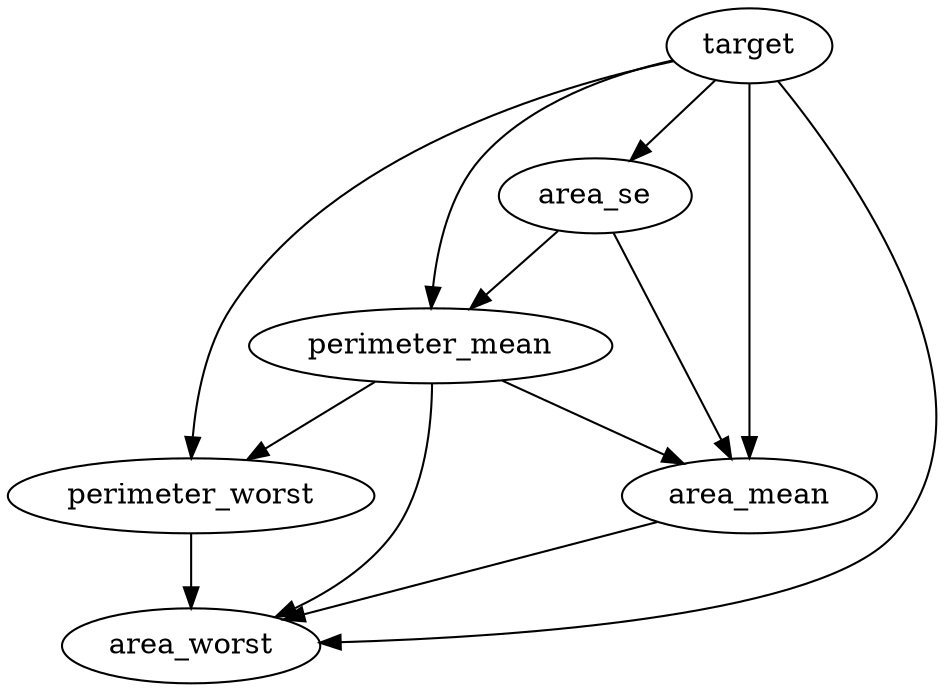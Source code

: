 strict digraph  {
perimeter_mean;
perimeter_worst;
area_se;
area_mean;
area_worst;
target;
perimeter_mean -> perimeter_worst  [origin=learned, weight="1.02687804428537"];
perimeter_mean -> area_mean  [origin=learned, weight="5.451755617208643"];
perimeter_mean -> area_worst  [origin=learned, weight="-22.360554974911363"];
perimeter_worst -> area_worst  [origin=learned, weight="19.339199398535573"];
area_se -> perimeter_mean  [origin=learned, weight="1.1276395306186682"];
area_se -> area_mean  [origin=learned, weight="3.06993580240927"];
area_mean -> area_worst  [origin=learned, weight="1.3579560992000461"];
target -> perimeter_mean  [origin=learned, weight="11.935314127794399"];
target -> perimeter_worst  [origin=learned, weight="22.338169355259478"];
target -> area_se  [origin=learned, weight="-1.9451710912479208"];
target -> area_mean  [origin=learned, weight="50.5831378307785"];
target -> area_worst  [origin=learned, weight="-50.71953745306216"];
}
